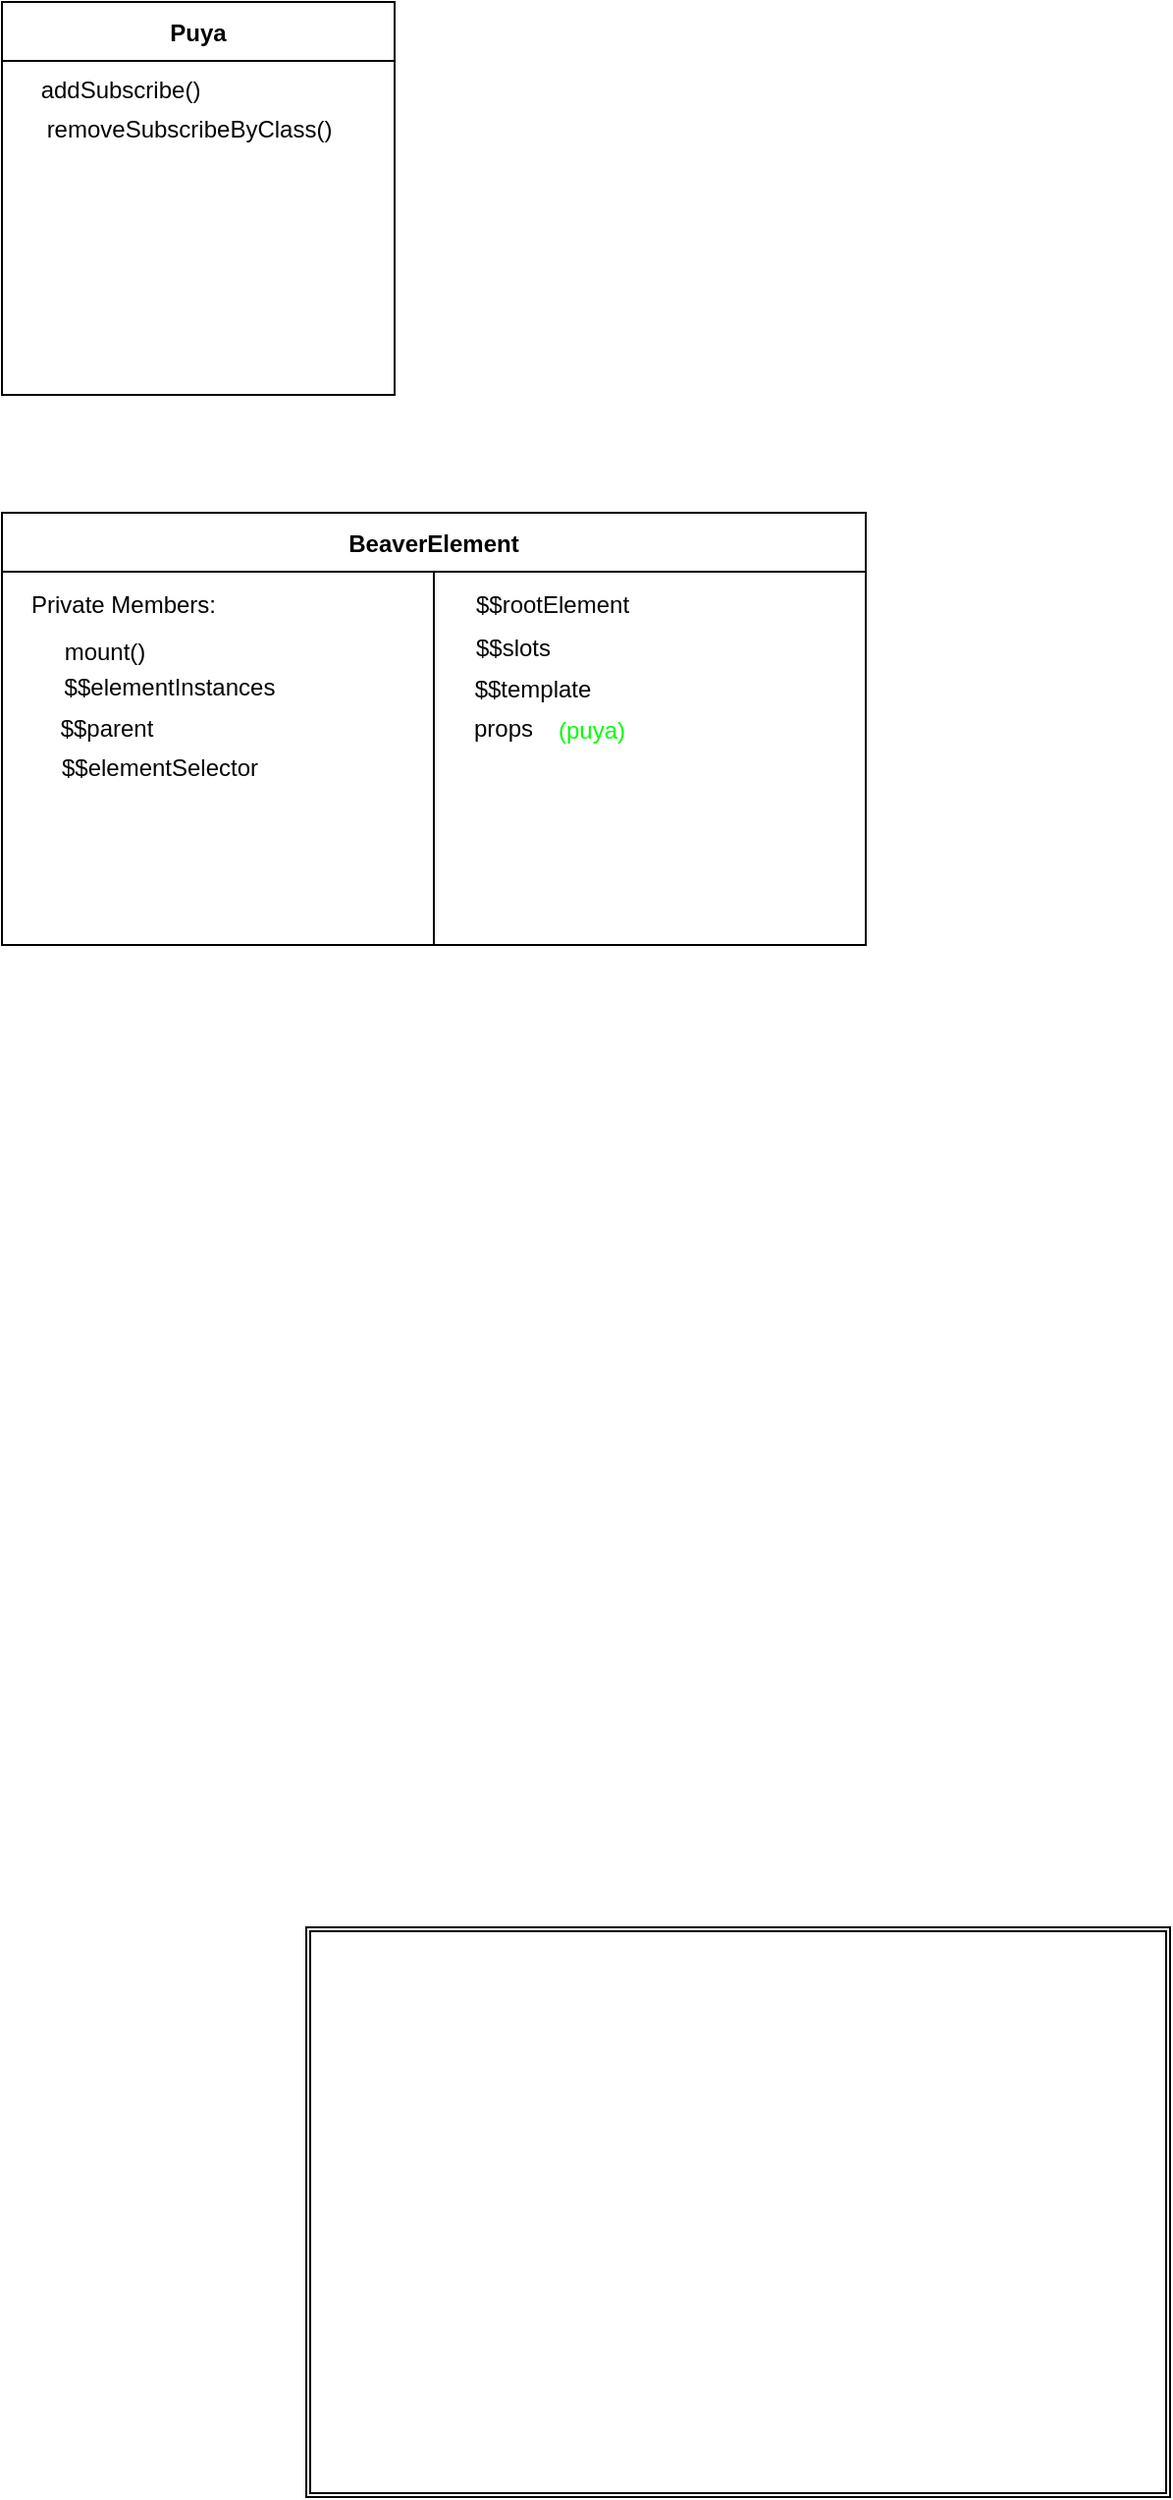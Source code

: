 <mxfile version="19.0.3" type="device"><diagram id="QwClnCzuA_WQVv4TrQ45" name="Page-1"><mxGraphModel dx="760" dy="587" grid="1" gridSize="10" guides="1" tooltips="1" connect="1" arrows="1" fold="1" page="1" pageScale="1" pageWidth="850" pageHeight="1100" math="0" shadow="0"><root><mxCell id="0"/><mxCell id="1" parent="0"/><mxCell id="4PRg2caBYbclW5JLr8oS-2" value="" style="shape=ext;double=1;rounded=0;whiteSpace=wrap;html=1;" vertex="1" parent="1"><mxGeometry x="205" y="1050" width="440" height="290" as="geometry"/></mxCell><mxCell id="4PRg2caBYbclW5JLr8oS-6" value="" style="group" vertex="1" connectable="0" parent="1"><mxGeometry x="50" y="330" width="440" height="220" as="geometry"/></mxCell><mxCell id="4PRg2caBYbclW5JLr8oS-3" value="BeaverElement" style="swimlane;startSize=30;" vertex="1" parent="4PRg2caBYbclW5JLr8oS-6"><mxGeometry width="440" height="220" as="geometry"><mxRectangle width="120" height="30" as="alternateBounds"/></mxGeometry></mxCell><mxCell id="4PRg2caBYbclW5JLr8oS-5" value="Private Members:" style="text;html=1;strokeColor=none;fillColor=none;align=center;verticalAlign=middle;whiteSpace=wrap;rounded=0;" vertex="1" parent="4PRg2caBYbclW5JLr8oS-3"><mxGeometry x="8.8" y="40.003" width="105.6" height="14.043" as="geometry"/></mxCell><mxCell id="4PRg2caBYbclW5JLr8oS-7" value="mount()" style="text;html=1;strokeColor=none;fillColor=none;align=center;verticalAlign=middle;whiteSpace=wrap;rounded=0;" vertex="1" parent="4PRg2caBYbclW5JLr8oS-3"><mxGeometry x="26.4" y="64.045" width="52.8" height="14.043" as="geometry"/></mxCell><mxCell id="4PRg2caBYbclW5JLr8oS-13" value="$$rootElement" style="text;html=1;align=center;verticalAlign=middle;resizable=0;points=[];autosize=1;strokeColor=none;fillColor=none;fontSize=12;fontColor=#050505;" vertex="1" parent="4PRg2caBYbclW5JLr8oS-3"><mxGeometry x="230" y="37.02" width="100" height="20" as="geometry"/></mxCell><mxCell id="4PRg2caBYbclW5JLr8oS-14" value="$$elementInstances" style="text;html=1;align=center;verticalAlign=middle;resizable=0;points=[];autosize=1;strokeColor=none;fillColor=none;fontSize=12;fontColor=#050505;" vertex="1" parent="4PRg2caBYbclW5JLr8oS-3"><mxGeometry x="20" y="79.09" width="130" height="20" as="geometry"/></mxCell><mxCell id="4PRg2caBYbclW5JLr8oS-15" value="$$parent" style="text;html=1;align=center;verticalAlign=middle;resizable=0;points=[];autosize=1;strokeColor=none;fillColor=none;fontSize=12;fontColor=#050505;" vertex="1" parent="4PRg2caBYbclW5JLr8oS-3"><mxGeometry x="17.8" y="100" width="70" height="20" as="geometry"/></mxCell><mxCell id="4PRg2caBYbclW5JLr8oS-16" value="$$elementSelector" style="text;html=1;align=center;verticalAlign=middle;resizable=0;points=[];autosize=1;strokeColor=none;fillColor=none;fontSize=12;fontColor=#050505;" vertex="1" parent="4PRg2caBYbclW5JLr8oS-3"><mxGeometry x="20" y="120" width="120" height="20" as="geometry"/></mxCell><mxCell id="4PRg2caBYbclW5JLr8oS-17" value="$$slots" style="text;html=1;align=center;verticalAlign=middle;resizable=0;points=[];autosize=1;strokeColor=none;fillColor=none;fontSize=12;fontColor=#050505;" vertex="1" parent="4PRg2caBYbclW5JLr8oS-3"><mxGeometry x="230" y="59.09" width="60" height="20" as="geometry"/></mxCell><mxCell id="4PRg2caBYbclW5JLr8oS-18" value="$$template" style="text;html=1;align=center;verticalAlign=middle;resizable=0;points=[];autosize=1;strokeColor=none;fillColor=none;fontSize=12;fontColor=#050505;" vertex="1" parent="4PRg2caBYbclW5JLr8oS-3"><mxGeometry x="230" y="80.0" width="80" height="20" as="geometry"/></mxCell><mxCell id="4PRg2caBYbclW5JLr8oS-19" value="props" style="text;html=1;align=center;verticalAlign=middle;resizable=0;points=[];autosize=1;strokeColor=none;fillColor=none;fontSize=12;fontColor=#050505;" vertex="1" parent="4PRg2caBYbclW5JLr8oS-3"><mxGeometry x="230" y="100" width="50" height="20" as="geometry"/></mxCell><mxCell id="4PRg2caBYbclW5JLr8oS-20" value="&lt;font color=&quot;#00ff00&quot;&gt;(puya)&lt;/font&gt;" style="text;html=1;align=center;verticalAlign=middle;resizable=0;points=[];autosize=1;strokeColor=none;fillColor=none;fontSize=12;fontColor=#050505;" vertex="1" parent="4PRg2caBYbclW5JLr8oS-3"><mxGeometry x="275" y="101.09" width="50" height="20" as="geometry"/></mxCell><mxCell id="4PRg2caBYbclW5JLr8oS-4" value="" style="endArrow=none;html=1;rounded=0;exitX=0.5;exitY=1;exitDx=0;exitDy=0;" edge="1" parent="4PRg2caBYbclW5JLr8oS-6" source="4PRg2caBYbclW5JLr8oS-3"><mxGeometry width="50" height="50" relative="1" as="geometry"><mxPoint x="290.4" y="70.213" as="sourcePoint"/><mxPoint x="220" y="30" as="targetPoint"/></mxGeometry></mxCell><mxCell id="4PRg2caBYbclW5JLr8oS-9" value="Puya" style="swimlane;fontColor=#000000;startSize=30;" vertex="1" parent="1"><mxGeometry x="50" y="70" width="200" height="200" as="geometry"/></mxCell><mxCell id="4PRg2caBYbclW5JLr8oS-10" value="&lt;font&gt;addSubscribe()&lt;/font&gt;" style="text;html=1;align=center;verticalAlign=middle;resizable=0;points=[];autosize=1;fontColor=#050505;" vertex="1" parent="4PRg2caBYbclW5JLr8oS-9"><mxGeometry x="10" y="35" width="100" height="20" as="geometry"/></mxCell><mxCell id="4PRg2caBYbclW5JLr8oS-11" value="&lt;font&gt;removeSubscribeByClass()&lt;/font&gt;" style="text;html=1;align=center;verticalAlign=middle;resizable=0;points=[];autosize=1;fontColor=#050505;" vertex="1" parent="4PRg2caBYbclW5JLr8oS-9"><mxGeometry x="10" y="55" width="170" height="20" as="geometry"/></mxCell></root></mxGraphModel></diagram></mxfile>